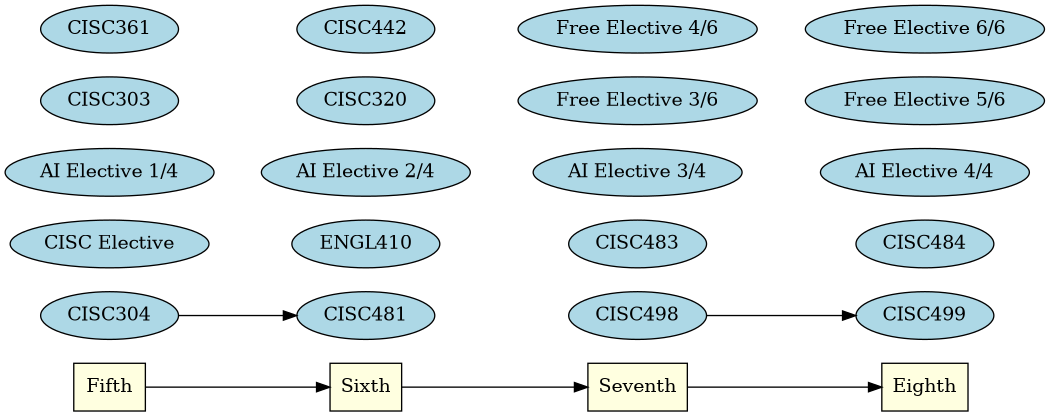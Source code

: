 digraph world {

    node [ fillcolor="lightblue" style=filled ];
    size="7,7";
    rankdir="LR";
    
    "Fifth" -> "Sixth" -> "Seventh" -> "Eighth";
    "Fifth" [shape="box" fillcolor="lightyellow"];
    "Sixth" [shape="box" fillcolor="lightyellow"];
    "Seventh" [shape="box" fillcolor="lightyellow"];
    "Eighth" [shape="box" fillcolor="lightyellow"];

    {rank=same; "Fifth";CISC304;"CISC Elective";"AI Elective 1/4";CISC303; CISC361;}
    {rank=same; "Sixth";"ENGL410";"AI Elective 2/4";"CISC320";CISC442;"CISC481";}
    {rank=same; "Seventh";CISC498;"CISC483";"AI Elective 3/4";"Free Elective 3/6";"Free Elective 4/6"}
    {rank=same; "Eighth";CISC499;"CISC484";"AI Elective 4/4";"Free Elective 5/6";"Free Elective 6/6"}
    
    CISC304 -> CISC481;
    CISC498 -> CISC499;
}
